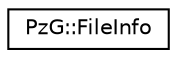 digraph "Graphical Class Hierarchy"
{
  edge [fontname="Helvetica",fontsize="10",labelfontname="Helvetica",labelfontsize="10"];
  node [fontname="Helvetica",fontsize="10",shape=record];
  rankdir="LR";
  Node1 [label="PzG::FileInfo",height=0.2,width=0.4,color="black", fillcolor="white", style="filled",URL="$class_pz_g_1_1_file_info.html",tooltip="Zestaw informacji dotyczący pliku i sposobu rysowania. "];
}

